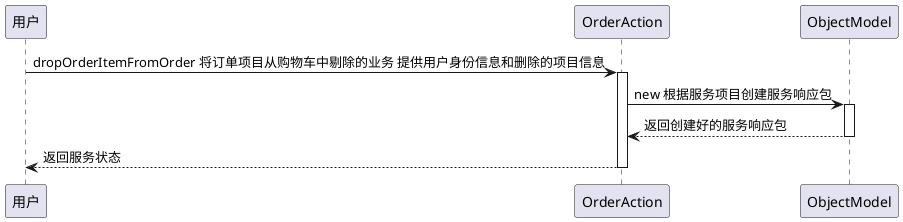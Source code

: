@startuml
participant 用户
用户 -> OrderAction : dropOrderItemFromOrder 将订单项目从购物车中剔除的业务 提供用户身份信息和删除的项目信息
activate OrderAction
OrderAction -> ObjectModel : new 根据服务项目创建服务响应包
activate ObjectModel
ObjectModel --> OrderAction : 返回创建好的服务响应包
deactivate ObjectModel
return 返回服务状态
@enduml
